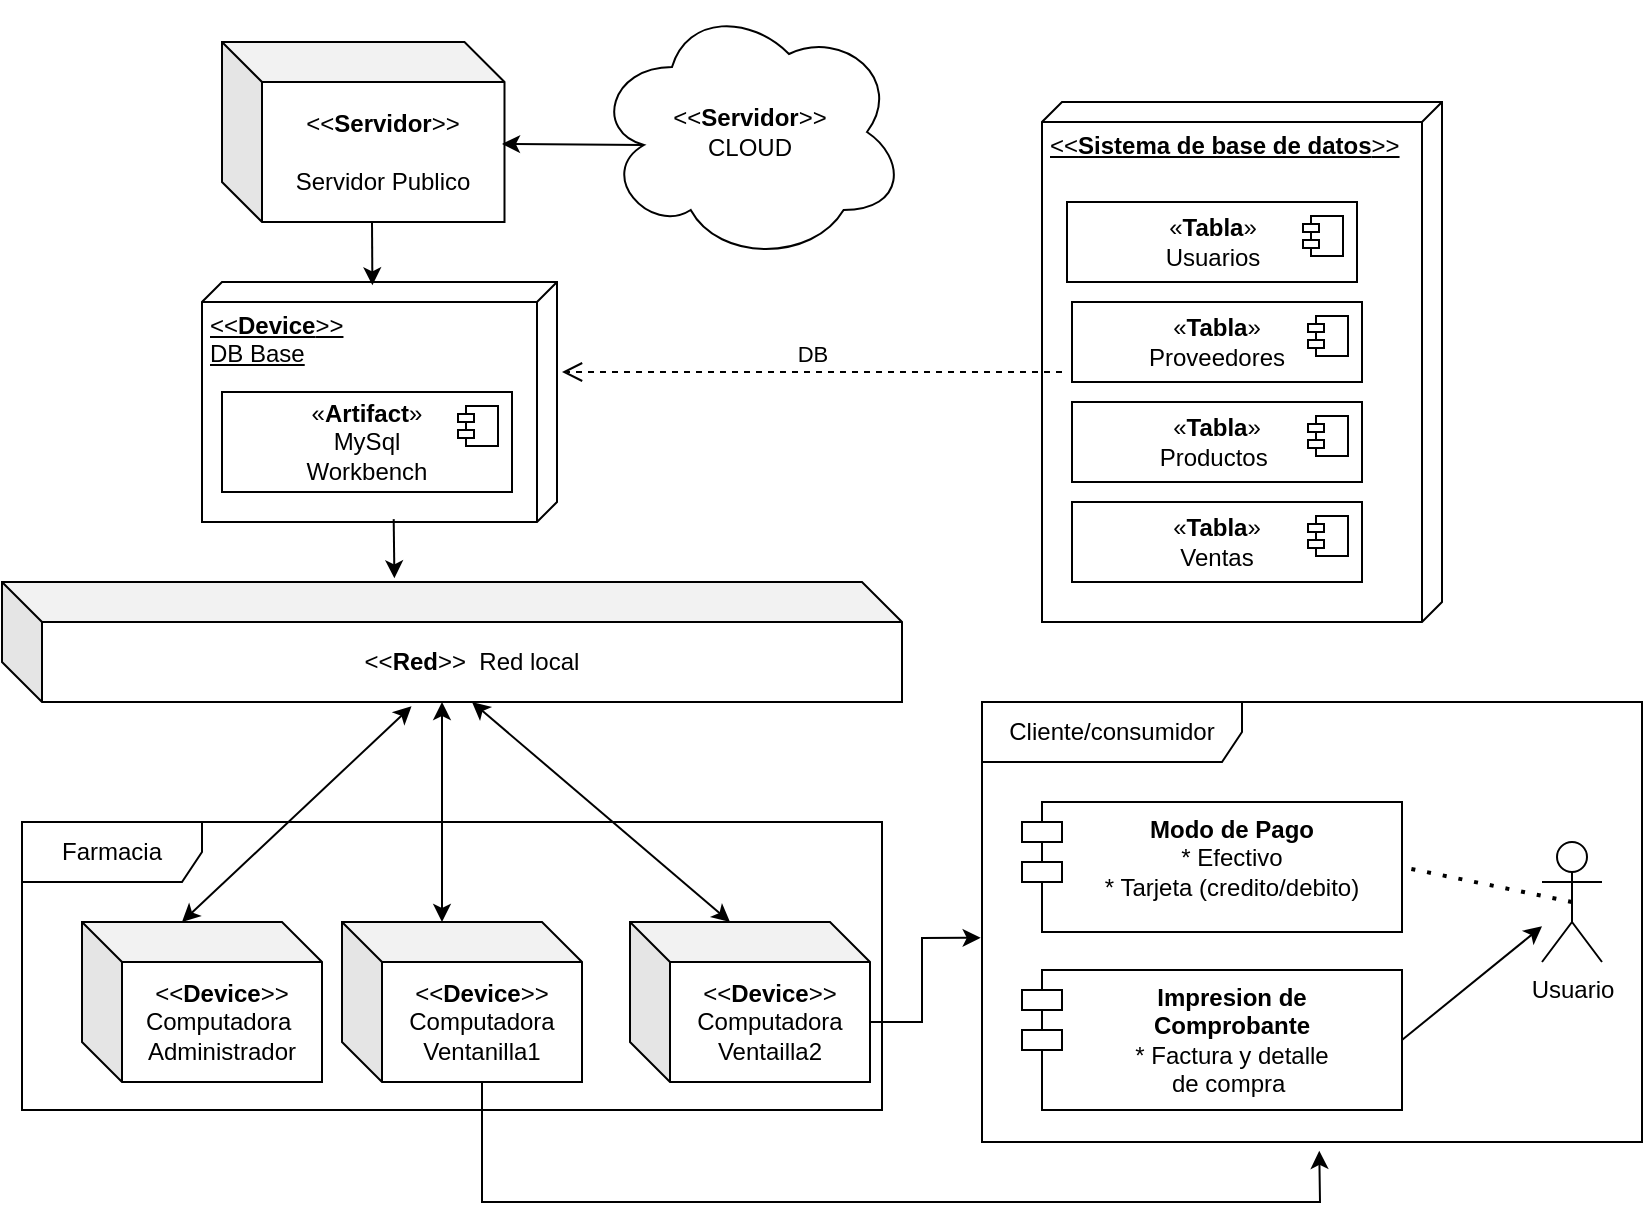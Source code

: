 <mxfile version="21.2.9" type="github">
  <diagram name="Página-1" id="9HKZO_ArU4TBJ1OX-goD">
    <mxGraphModel dx="2243" dy="676" grid="1" gridSize="10" guides="1" tooltips="1" connect="1" arrows="1" fold="1" page="1" pageScale="1" pageWidth="827" pageHeight="1169" math="0" shadow="0">
      <root>
        <mxCell id="0" />
        <mxCell id="1" parent="0" />
        <mxCell id="0BI2U8GPxlZhYf48KA6D-1" value="&amp;lt;&amp;lt;&lt;b&gt;Red&lt;/b&gt;&amp;gt;&amp;gt;&amp;nbsp; Red local" style="shape=cube;whiteSpace=wrap;html=1;boundedLbl=1;backgroundOutline=1;darkOpacity=0.05;darkOpacity2=0.1;" vertex="1" parent="1">
          <mxGeometry x="-20" y="320" width="450" height="60" as="geometry" />
        </mxCell>
        <mxCell id="0BI2U8GPxlZhYf48KA6D-2" value="&amp;lt;&amp;lt;&lt;b&gt;Device&lt;/b&gt;&amp;gt;&amp;gt;&lt;br&gt;Computadora&amp;nbsp;&lt;br&gt;Administrador" style="shape=cube;whiteSpace=wrap;html=1;boundedLbl=1;backgroundOutline=1;darkOpacity=0.05;darkOpacity2=0.1;" vertex="1" parent="1">
          <mxGeometry x="20" y="490" width="120" height="80" as="geometry" />
        </mxCell>
        <mxCell id="0BI2U8GPxlZhYf48KA6D-3" value="&amp;lt;&amp;lt;&lt;b&gt;Device&lt;/b&gt;&amp;gt;&amp;gt;&lt;br&gt;Computadora&lt;br&gt;Ventailla2" style="shape=cube;whiteSpace=wrap;html=1;boundedLbl=1;backgroundOutline=1;darkOpacity=0.05;darkOpacity2=0.1;" vertex="1" parent="1">
          <mxGeometry x="294" y="490" width="120" height="80" as="geometry" />
        </mxCell>
        <mxCell id="0BI2U8GPxlZhYf48KA6D-4" value="&amp;lt;&amp;lt;&lt;b&gt;Device&lt;/b&gt;&amp;gt;&amp;gt;&lt;br&gt;Computadora&lt;br&gt;Ventanilla1" style="shape=cube;whiteSpace=wrap;html=1;boundedLbl=1;backgroundOutline=1;darkOpacity=0.05;darkOpacity2=0.1;" vertex="1" parent="1">
          <mxGeometry x="150" y="490" width="120" height="80" as="geometry" />
        </mxCell>
        <mxCell id="0BI2U8GPxlZhYf48KA6D-5" value="&amp;lt;&amp;lt;&lt;b&gt;Servidor&lt;/b&gt;&amp;gt;&amp;gt;&lt;br&gt;&lt;br&gt;Servidor Publico" style="shape=cube;whiteSpace=wrap;html=1;boundedLbl=1;backgroundOutline=1;darkOpacity=0.05;darkOpacity2=0.1;" vertex="1" parent="1">
          <mxGeometry x="90" y="50" width="141.25" height="90" as="geometry" />
        </mxCell>
        <mxCell id="0BI2U8GPxlZhYf48KA6D-8" style="rounded=0;orthogonalLoop=1;jettySize=auto;html=1;exitX=0.16;exitY=0.55;exitDx=0;exitDy=0;exitPerimeter=0;" edge="1" parent="1" source="0BI2U8GPxlZhYf48KA6D-7">
          <mxGeometry relative="1" as="geometry">
            <mxPoint x="230" y="101" as="targetPoint" />
          </mxGeometry>
        </mxCell>
        <mxCell id="0BI2U8GPxlZhYf48KA6D-7" value="&amp;lt;&amp;lt;&lt;b&gt;Servidor&lt;/b&gt;&amp;gt;&amp;gt;&lt;br&gt;CLOUD" style="ellipse;shape=cloud;whiteSpace=wrap;html=1;" vertex="1" parent="1">
          <mxGeometry x="276" y="30" width="156" height="130" as="geometry" />
        </mxCell>
        <mxCell id="0BI2U8GPxlZhYf48KA6D-9" value="Farmacia" style="shape=umlFrame;whiteSpace=wrap;html=1;pointerEvents=0;width=90;height=30;" vertex="1" parent="1">
          <mxGeometry x="-10" y="440" width="430" height="144" as="geometry" />
        </mxCell>
        <mxCell id="0BI2U8GPxlZhYf48KA6D-10" value="Cliente/consumidor" style="shape=umlFrame;whiteSpace=wrap;html=1;pointerEvents=0;width=130;height=30;" vertex="1" parent="1">
          <mxGeometry x="470" y="380" width="330" height="220" as="geometry" />
        </mxCell>
        <mxCell id="0BI2U8GPxlZhYf48KA6D-11" value="&lt;b&gt;Modo de Pago&lt;/b&gt;&lt;br&gt;* Efectivo&lt;br&gt;* Tarjeta (credito/debito)" style="shape=module;align=left;spacingLeft=20;align=center;verticalAlign=top;whiteSpace=wrap;html=1;" vertex="1" parent="1">
          <mxGeometry x="490" y="430" width="190" height="65" as="geometry" />
        </mxCell>
        <mxCell id="0BI2U8GPxlZhYf48KA6D-12" value="&lt;b&gt;Impresion de &lt;br&gt;Comprobante&lt;/b&gt;&lt;br&gt;* Factura y detalle&lt;br&gt;de compra&amp;nbsp;" style="shape=module;align=left;spacingLeft=20;align=center;verticalAlign=top;whiteSpace=wrap;html=1;" vertex="1" parent="1">
          <mxGeometry x="490" y="514" width="190" height="70" as="geometry" />
        </mxCell>
        <mxCell id="0BI2U8GPxlZhYf48KA6D-14" value="Usuario" style="shape=umlActor;verticalLabelPosition=bottom;verticalAlign=top;html=1;" vertex="1" parent="1">
          <mxGeometry x="750" y="450" width="30" height="60" as="geometry" />
        </mxCell>
        <mxCell id="0BI2U8GPxlZhYf48KA6D-15" value="" style="endArrow=none;dashed=1;html=1;dashPattern=1 3;strokeWidth=2;rounded=0;entryX=1;entryY=0.5;entryDx=0;entryDy=0;exitX=0.5;exitY=0.5;exitDx=0;exitDy=0;exitPerimeter=0;" edge="1" parent="1" source="0BI2U8GPxlZhYf48KA6D-14" target="0BI2U8GPxlZhYf48KA6D-11">
          <mxGeometry width="50" height="50" relative="1" as="geometry">
            <mxPoint x="490" y="510" as="sourcePoint" />
            <mxPoint x="540" y="460" as="targetPoint" />
            <Array as="points" />
          </mxGeometry>
        </mxCell>
        <mxCell id="0BI2U8GPxlZhYf48KA6D-17" value="" style="endArrow=classic;html=1;rounded=0;exitX=1;exitY=0.5;exitDx=0;exitDy=0;" edge="1" parent="1" source="0BI2U8GPxlZhYf48KA6D-12" target="0BI2U8GPxlZhYf48KA6D-14">
          <mxGeometry width="50" height="50" relative="1" as="geometry">
            <mxPoint x="490" y="510" as="sourcePoint" />
            <mxPoint x="540" y="460" as="targetPoint" />
          </mxGeometry>
        </mxCell>
        <mxCell id="0BI2U8GPxlZhYf48KA6D-25" value="&amp;lt;&amp;lt;&lt;b&gt;Device&lt;/b&gt;&amp;gt;&amp;gt;&lt;br&gt;DB Base" style="verticalAlign=top;align=left;spacingTop=8;spacingLeft=2;spacingRight=12;shape=cube;size=10;direction=south;fontStyle=4;html=1;whiteSpace=wrap;" vertex="1" parent="1">
          <mxGeometry x="80" y="170" width="177.5" height="120" as="geometry" />
        </mxCell>
        <mxCell id="0BI2U8GPxlZhYf48KA6D-22" value="«&lt;b&gt;Artifact&lt;/b&gt;»&lt;br&gt;MySql&lt;br&gt;Workbench" style="html=1;dropTarget=0;whiteSpace=wrap;" vertex="1" parent="1">
          <mxGeometry x="90" y="225" width="145" height="50" as="geometry" />
        </mxCell>
        <mxCell id="0BI2U8GPxlZhYf48KA6D-23" value="" style="shape=module;jettyWidth=8;jettyHeight=4;" vertex="1" parent="0BI2U8GPxlZhYf48KA6D-22">
          <mxGeometry x="1" width="20" height="20" relative="1" as="geometry">
            <mxPoint x="-27" y="7" as="offset" />
          </mxGeometry>
        </mxCell>
        <mxCell id="0BI2U8GPxlZhYf48KA6D-27" value="" style="endArrow=classic;html=1;rounded=0;entryX=0.014;entryY=0.52;entryDx=0;entryDy=0;entryPerimeter=0;" edge="1" parent="1" target="0BI2U8GPxlZhYf48KA6D-25">
          <mxGeometry width="50" height="50" relative="1" as="geometry">
            <mxPoint x="165" y="140" as="sourcePoint" />
            <mxPoint x="540" y="330" as="targetPoint" />
          </mxGeometry>
        </mxCell>
        <mxCell id="0BI2U8GPxlZhYf48KA6D-28" value="" style="endArrow=classic;html=1;rounded=0;exitX=0.988;exitY=0.46;exitDx=0;exitDy=0;exitPerimeter=0;entryX=0.436;entryY=-0.031;entryDx=0;entryDy=0;entryPerimeter=0;" edge="1" parent="1" source="0BI2U8GPxlZhYf48KA6D-25" target="0BI2U8GPxlZhYf48KA6D-1">
          <mxGeometry width="50" height="50" relative="1" as="geometry">
            <mxPoint x="190" y="120" as="sourcePoint" />
            <mxPoint x="200" y="320" as="targetPoint" />
            <Array as="points" />
          </mxGeometry>
        </mxCell>
        <mxCell id="0BI2U8GPxlZhYf48KA6D-29" value="" style="endArrow=classic;html=1;rounded=0;entryX=-0.002;entryY=0.536;entryDx=0;entryDy=0;entryPerimeter=0;exitX=0;exitY=0;exitDx=120;exitDy=50;exitPerimeter=0;" edge="1" parent="1" source="0BI2U8GPxlZhYf48KA6D-3" target="0BI2U8GPxlZhYf48KA6D-10">
          <mxGeometry width="50" height="50" relative="1" as="geometry">
            <mxPoint x="430" y="540" as="sourcePoint" />
            <mxPoint x="540" y="390" as="targetPoint" />
            <Array as="points">
              <mxPoint x="440" y="540" />
              <mxPoint x="440" y="498" />
            </Array>
          </mxGeometry>
        </mxCell>
        <mxCell id="0BI2U8GPxlZhYf48KA6D-32" value="" style="endArrow=classic;html=1;rounded=0;entryX=0.511;entryY=1.02;entryDx=0;entryDy=0;entryPerimeter=0;exitX=0;exitY=0;exitDx=70;exitDy=80;exitPerimeter=0;" edge="1" parent="1" source="0BI2U8GPxlZhYf48KA6D-4" target="0BI2U8GPxlZhYf48KA6D-10">
          <mxGeometry width="50" height="50" relative="1" as="geometry">
            <mxPoint x="490" y="440" as="sourcePoint" />
            <mxPoint x="540" y="390" as="targetPoint" />
            <Array as="points">
              <mxPoint x="220" y="630" />
              <mxPoint x="639" y="630" />
            </Array>
          </mxGeometry>
        </mxCell>
        <mxCell id="0BI2U8GPxlZhYf48KA6D-35" value="" style="endArrow=classic;startArrow=classic;html=1;rounded=0;entryX=0.455;entryY=1.036;entryDx=0;entryDy=0;entryPerimeter=0;exitX=0;exitY=0;exitDx=50;exitDy=0;exitPerimeter=0;" edge="1" parent="1" source="0BI2U8GPxlZhYf48KA6D-2" target="0BI2U8GPxlZhYf48KA6D-1">
          <mxGeometry width="50" height="50" relative="1" as="geometry">
            <mxPoint x="490" y="440" as="sourcePoint" />
            <mxPoint x="540" y="390" as="targetPoint" />
          </mxGeometry>
        </mxCell>
        <mxCell id="0BI2U8GPxlZhYf48KA6D-37" value="" style="endArrow=classic;startArrow=classic;html=1;rounded=0;exitX=0;exitY=0;exitDx=50;exitDy=0;exitPerimeter=0;" edge="1" parent="1" source="0BI2U8GPxlZhYf48KA6D-4">
          <mxGeometry width="50" height="50" relative="1" as="geometry">
            <mxPoint x="490" y="440" as="sourcePoint" />
            <mxPoint x="200" y="380" as="targetPoint" />
          </mxGeometry>
        </mxCell>
        <mxCell id="0BI2U8GPxlZhYf48KA6D-38" value="" style="endArrow=classic;startArrow=classic;html=1;rounded=0;entryX=0;entryY=0;entryDx=235;entryDy=60;entryPerimeter=0;exitX=0;exitY=0;exitDx=50;exitDy=0;exitPerimeter=0;" edge="1" parent="1" source="0BI2U8GPxlZhYf48KA6D-3" target="0BI2U8GPxlZhYf48KA6D-1">
          <mxGeometry width="50" height="50" relative="1" as="geometry">
            <mxPoint x="490" y="440" as="sourcePoint" />
            <mxPoint x="540" y="390" as="targetPoint" />
          </mxGeometry>
        </mxCell>
        <mxCell id="0BI2U8GPxlZhYf48KA6D-39" value="&amp;lt;&amp;lt;&lt;b&gt;Sistema de base de datos&lt;/b&gt;&amp;gt;&amp;gt;" style="verticalAlign=top;align=left;spacingTop=8;spacingLeft=2;spacingRight=12;shape=cube;size=10;direction=south;fontStyle=4;html=1;whiteSpace=wrap;" vertex="1" parent="1">
          <mxGeometry x="500" y="80" width="200" height="260" as="geometry" />
        </mxCell>
        <mxCell id="0BI2U8GPxlZhYf48KA6D-40" value="«&lt;b&gt;Tabla&lt;/b&gt;»&lt;br&gt;Usuarios" style="html=1;dropTarget=0;whiteSpace=wrap;" vertex="1" parent="1">
          <mxGeometry x="512.5" y="130" width="145" height="40" as="geometry" />
        </mxCell>
        <mxCell id="0BI2U8GPxlZhYf48KA6D-41" value="" style="shape=module;jettyWidth=8;jettyHeight=4;" vertex="1" parent="0BI2U8GPxlZhYf48KA6D-40">
          <mxGeometry x="1" width="20" height="20" relative="1" as="geometry">
            <mxPoint x="-27" y="7" as="offset" />
          </mxGeometry>
        </mxCell>
        <mxCell id="0BI2U8GPxlZhYf48KA6D-42" value="«&lt;b&gt;Tabla&lt;/b&gt;»&lt;br&gt;Proveedores" style="html=1;dropTarget=0;whiteSpace=wrap;" vertex="1" parent="1">
          <mxGeometry x="515" y="180" width="145" height="40" as="geometry" />
        </mxCell>
        <mxCell id="0BI2U8GPxlZhYf48KA6D-43" value="" style="shape=module;jettyWidth=8;jettyHeight=4;" vertex="1" parent="0BI2U8GPxlZhYf48KA6D-42">
          <mxGeometry x="1" width="20" height="20" relative="1" as="geometry">
            <mxPoint x="-27" y="7" as="offset" />
          </mxGeometry>
        </mxCell>
        <mxCell id="0BI2U8GPxlZhYf48KA6D-44" value="«&lt;b&gt;Tabla&lt;/b&gt;»&lt;br&gt;Productos&amp;nbsp;" style="html=1;dropTarget=0;whiteSpace=wrap;" vertex="1" parent="1">
          <mxGeometry x="515" y="230" width="145" height="40" as="geometry" />
        </mxCell>
        <mxCell id="0BI2U8GPxlZhYf48KA6D-45" value="" style="shape=module;jettyWidth=8;jettyHeight=4;" vertex="1" parent="0BI2U8GPxlZhYf48KA6D-44">
          <mxGeometry x="1" width="20" height="20" relative="1" as="geometry">
            <mxPoint x="-27" y="7" as="offset" />
          </mxGeometry>
        </mxCell>
        <mxCell id="0BI2U8GPxlZhYf48KA6D-46" value="«&lt;b&gt;Tabla&lt;/b&gt;»&lt;br&gt;Ventas" style="html=1;dropTarget=0;whiteSpace=wrap;" vertex="1" parent="1">
          <mxGeometry x="515" y="280" width="145" height="40" as="geometry" />
        </mxCell>
        <mxCell id="0BI2U8GPxlZhYf48KA6D-47" value="" style="shape=module;jettyWidth=8;jettyHeight=4;" vertex="1" parent="0BI2U8GPxlZhYf48KA6D-46">
          <mxGeometry x="1" width="20" height="20" relative="1" as="geometry">
            <mxPoint x="-27" y="7" as="offset" />
          </mxGeometry>
        </mxCell>
        <mxCell id="0BI2U8GPxlZhYf48KA6D-49" value="DB" style="html=1;verticalAlign=bottom;endArrow=open;dashed=1;endSize=8;edgeStyle=elbowEdgeStyle;elbow=vertical;curved=0;rounded=0;exitX=0;exitY=0;exitDx=135;exitDy=190;exitPerimeter=0;" edge="1" parent="1" source="0BI2U8GPxlZhYf48KA6D-39">
          <mxGeometry relative="1" as="geometry">
            <mxPoint x="362.5" y="210.05" as="sourcePoint" />
            <mxPoint x="260" y="215" as="targetPoint" />
          </mxGeometry>
        </mxCell>
      </root>
    </mxGraphModel>
  </diagram>
</mxfile>
